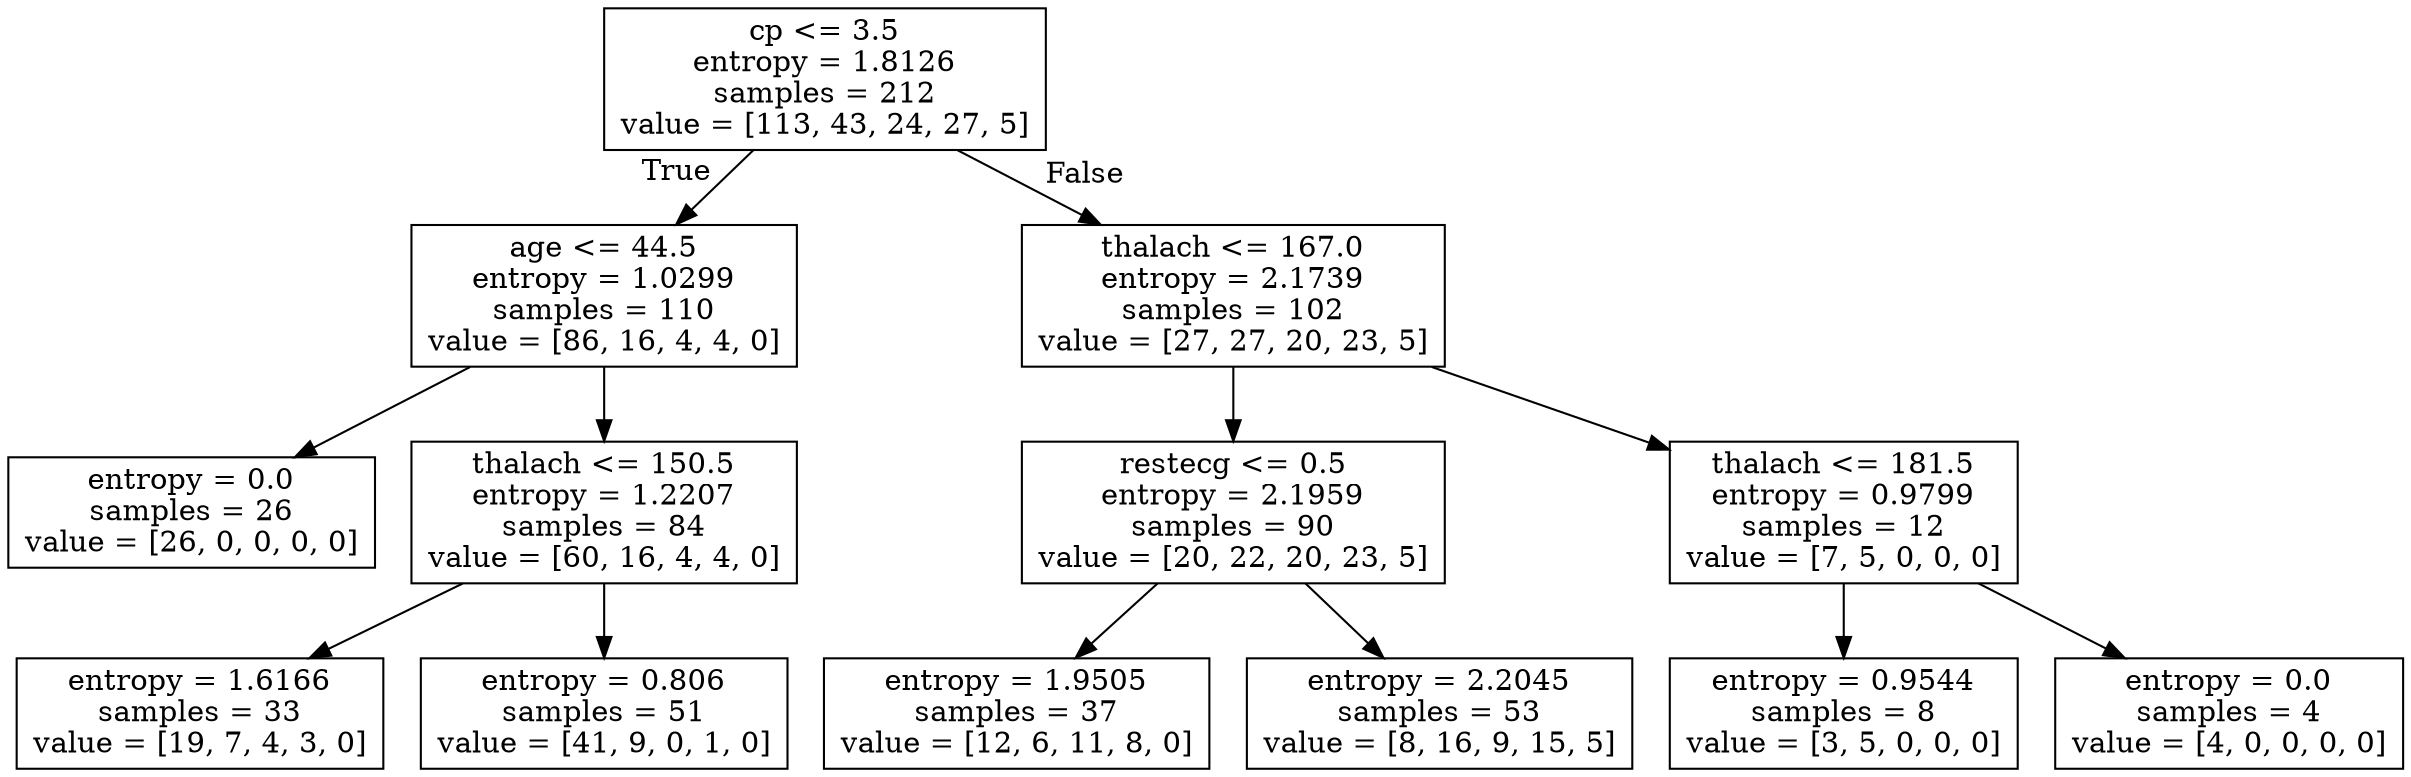 digraph Tree {
node [shape=box] ;
0 [label="cp <= 3.5\nentropy = 1.8126\nsamples = 212\nvalue = [113, 43, 24, 27, 5]"] ;
1 [label="age <= 44.5\nentropy = 1.0299\nsamples = 110\nvalue = [86, 16, 4, 4, 0]"] ;
0 -> 1 [labeldistance=2.5, labelangle=45, headlabel="True"] ;
2 [label="entropy = 0.0\nsamples = 26\nvalue = [26, 0, 0, 0, 0]"] ;
1 -> 2 ;
3 [label="thalach <= 150.5\nentropy = 1.2207\nsamples = 84\nvalue = [60, 16, 4, 4, 0]"] ;
1 -> 3 ;
4 [label="entropy = 1.6166\nsamples = 33\nvalue = [19, 7, 4, 3, 0]"] ;
3 -> 4 ;
5 [label="entropy = 0.806\nsamples = 51\nvalue = [41, 9, 0, 1, 0]"] ;
3 -> 5 ;
6 [label="thalach <= 167.0\nentropy = 2.1739\nsamples = 102\nvalue = [27, 27, 20, 23, 5]"] ;
0 -> 6 [labeldistance=2.5, labelangle=-45, headlabel="False"] ;
7 [label="restecg <= 0.5\nentropy = 2.1959\nsamples = 90\nvalue = [20, 22, 20, 23, 5]"] ;
6 -> 7 ;
8 [label="entropy = 1.9505\nsamples = 37\nvalue = [12, 6, 11, 8, 0]"] ;
7 -> 8 ;
9 [label="entropy = 2.2045\nsamples = 53\nvalue = [8, 16, 9, 15, 5]"] ;
7 -> 9 ;
10 [label="thalach <= 181.5\nentropy = 0.9799\nsamples = 12\nvalue = [7, 5, 0, 0, 0]"] ;
6 -> 10 ;
11 [label="entropy = 0.9544\nsamples = 8\nvalue = [3, 5, 0, 0, 0]"] ;
10 -> 11 ;
12 [label="entropy = 0.0\nsamples = 4\nvalue = [4, 0, 0, 0, 0]"] ;
10 -> 12 ;
}